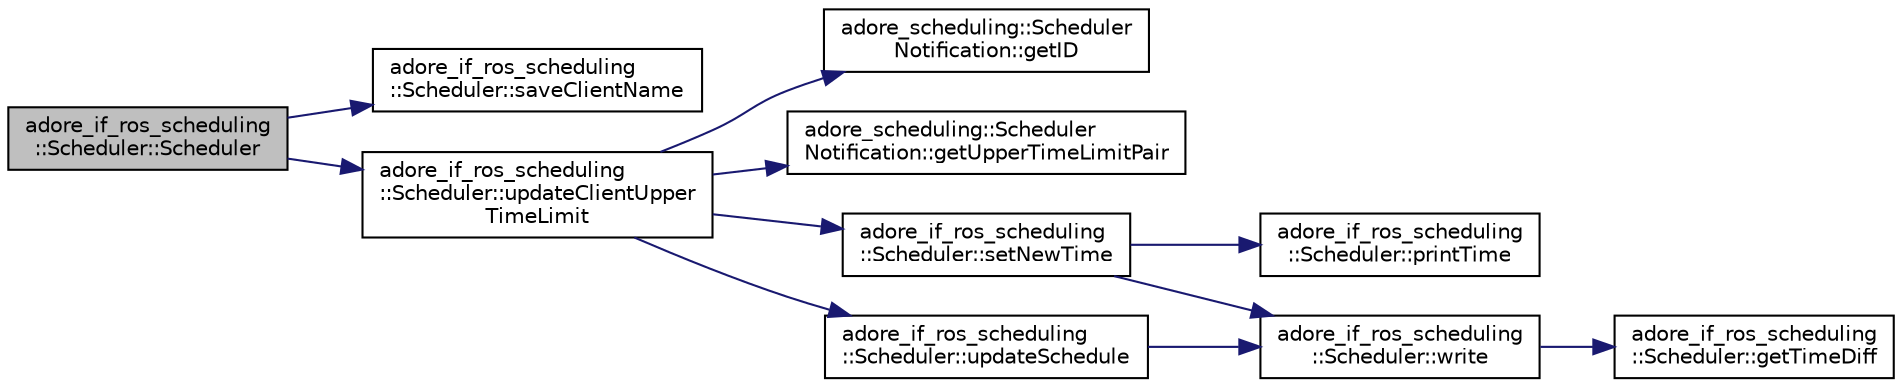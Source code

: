 digraph "adore_if_ros_scheduling::Scheduler::Scheduler"
{
 // LATEX_PDF_SIZE
  edge [fontname="Helvetica",fontsize="10",labelfontname="Helvetica",labelfontsize="10"];
  node [fontname="Helvetica",fontsize="10",shape=record];
  rankdir="LR";
  Node1 [label="adore_if_ros_scheduling\l::Scheduler::Scheduler",height=0.2,width=0.4,color="black", fillcolor="grey75", style="filled", fontcolor="black",tooltip=" "];
  Node1 -> Node2 [color="midnightblue",fontsize="10",style="solid",fontname="Helvetica"];
  Node2 [label="adore_if_ros_scheduling\l::Scheduler::saveClientName",height=0.2,width=0.4,color="black", fillcolor="white", style="filled",URL="$classadore__if__ros__scheduling_1_1Scheduler.html#a8c46e2886ff6b4192395019f9a74c78d",tooltip=" "];
  Node1 -> Node3 [color="midnightblue",fontsize="10",style="solid",fontname="Helvetica"];
  Node3 [label="adore_if_ros_scheduling\l::Scheduler::updateClientUpper\lTimeLimit",height=0.2,width=0.4,color="black", fillcolor="white", style="filled",URL="$classadore__if__ros__scheduling_1_1Scheduler.html#aba4f08c9b80d3c83722c128550507e0e",tooltip=" "];
  Node3 -> Node4 [color="midnightblue",fontsize="10",style="solid",fontname="Helvetica"];
  Node4 [label="adore_scheduling::Scheduler\lNotification::getID",height=0.2,width=0.4,color="black", fillcolor="white", style="filled",URL="$classadore__scheduling_1_1SchedulerNotification.html#ad93cc008929564294ada369d02d32c4c",tooltip=" "];
  Node3 -> Node5 [color="midnightblue",fontsize="10",style="solid",fontname="Helvetica"];
  Node5 [label="adore_scheduling::Scheduler\lNotification::getUpperTimeLimitPair",height=0.2,width=0.4,color="black", fillcolor="white", style="filled",URL="$classadore__scheduling_1_1SchedulerNotification.html#aa19fd3807eead704f5b924c05e88d300",tooltip=" "];
  Node3 -> Node6 [color="midnightblue",fontsize="10",style="solid",fontname="Helvetica"];
  Node6 [label="adore_if_ros_scheduling\l::Scheduler::setNewTime",height=0.2,width=0.4,color="black", fillcolor="white", style="filled",URL="$classadore__if__ros__scheduling_1_1Scheduler.html#abc9832961c69cf548975d7578f73c17d",tooltip=" "];
  Node6 -> Node7 [color="midnightblue",fontsize="10",style="solid",fontname="Helvetica"];
  Node7 [label="adore_if_ros_scheduling\l::Scheduler::printTime",height=0.2,width=0.4,color="black", fillcolor="white", style="filled",URL="$classadore__if__ros__scheduling_1_1Scheduler.html#a1915a2eb691fa3f748c21421786d9de0",tooltip=" "];
  Node6 -> Node8 [color="midnightblue",fontsize="10",style="solid",fontname="Helvetica"];
  Node8 [label="adore_if_ros_scheduling\l::Scheduler::write",height=0.2,width=0.4,color="black", fillcolor="white", style="filled",URL="$classadore__if__ros__scheduling_1_1Scheduler.html#aec36dacfef6d8117c349e951c6091c71",tooltip=" "];
  Node8 -> Node9 [color="midnightblue",fontsize="10",style="solid",fontname="Helvetica"];
  Node9 [label="adore_if_ros_scheduling\l::Scheduler::getTimeDiff",height=0.2,width=0.4,color="black", fillcolor="white", style="filled",URL="$classadore__if__ros__scheduling_1_1Scheduler.html#ac958dc3397c67e69a269b03560c44326",tooltip=" "];
  Node3 -> Node10 [color="midnightblue",fontsize="10",style="solid",fontname="Helvetica"];
  Node10 [label="adore_if_ros_scheduling\l::Scheduler::updateSchedule",height=0.2,width=0.4,color="black", fillcolor="white", style="filled",URL="$classadore__if__ros__scheduling_1_1Scheduler.html#a11fa28fc514a6248d3ea95a629dc614b",tooltip=" "];
  Node10 -> Node8 [color="midnightblue",fontsize="10",style="solid",fontname="Helvetica"];
}

